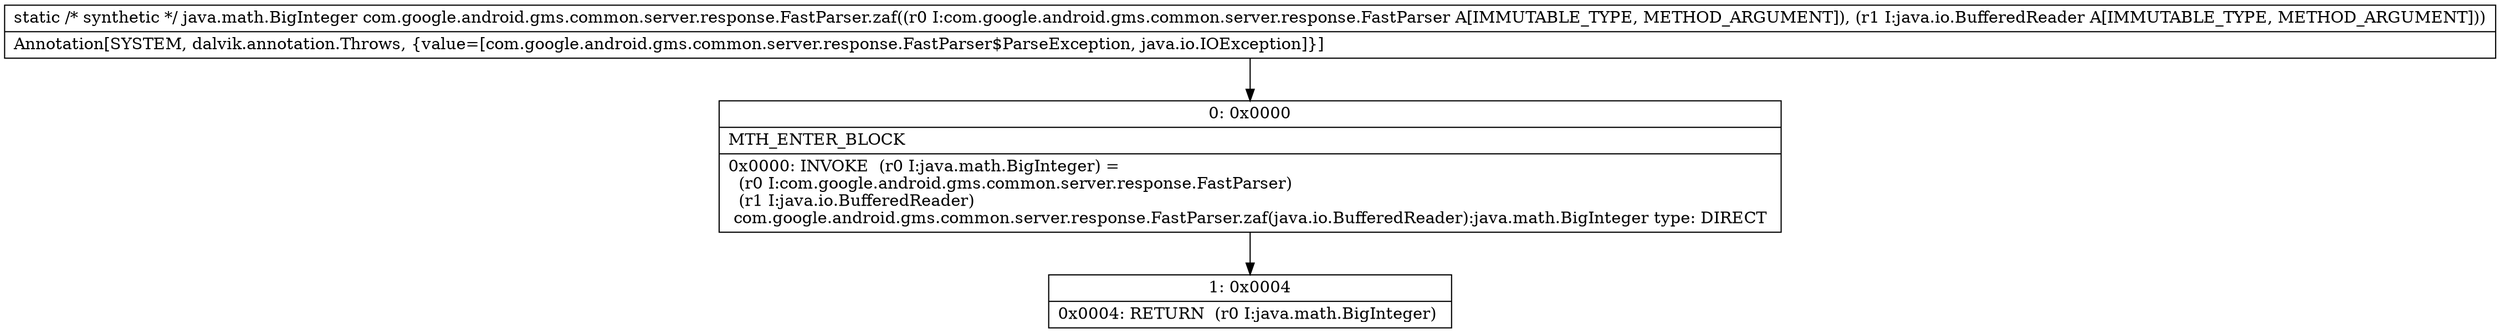 digraph "CFG forcom.google.android.gms.common.server.response.FastParser.zaf(Lcom\/google\/android\/gms\/common\/server\/response\/FastParser;Ljava\/io\/BufferedReader;)Ljava\/math\/BigInteger;" {
Node_0 [shape=record,label="{0\:\ 0x0000|MTH_ENTER_BLOCK\l|0x0000: INVOKE  (r0 I:java.math.BigInteger) = \l  (r0 I:com.google.android.gms.common.server.response.FastParser)\l  (r1 I:java.io.BufferedReader)\l com.google.android.gms.common.server.response.FastParser.zaf(java.io.BufferedReader):java.math.BigInteger type: DIRECT \l}"];
Node_1 [shape=record,label="{1\:\ 0x0004|0x0004: RETURN  (r0 I:java.math.BigInteger) \l}"];
MethodNode[shape=record,label="{static \/* synthetic *\/ java.math.BigInteger com.google.android.gms.common.server.response.FastParser.zaf((r0 I:com.google.android.gms.common.server.response.FastParser A[IMMUTABLE_TYPE, METHOD_ARGUMENT]), (r1 I:java.io.BufferedReader A[IMMUTABLE_TYPE, METHOD_ARGUMENT]))  | Annotation[SYSTEM, dalvik.annotation.Throws, \{value=[com.google.android.gms.common.server.response.FastParser$ParseException, java.io.IOException]\}]\l}"];
MethodNode -> Node_0;
Node_0 -> Node_1;
}

